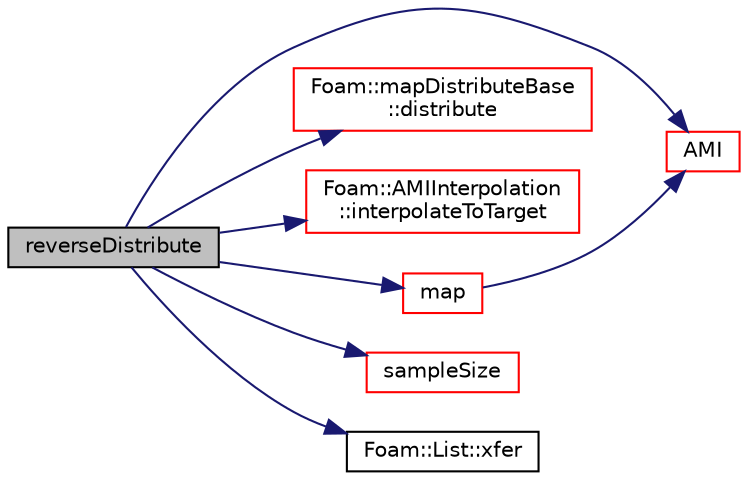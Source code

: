 digraph "reverseDistribute"
{
  bgcolor="transparent";
  edge [fontname="Helvetica",fontsize="10",labelfontname="Helvetica",labelfontsize="10"];
  node [fontname="Helvetica",fontsize="10",shape=record];
  rankdir="LR";
  Node5265 [label="reverseDistribute",height=0.2,width=0.4,color="black", fillcolor="grey75", style="filled", fontcolor="black"];
  Node5265 -> Node5266 [color="midnightblue",fontsize="10",style="solid",fontname="Helvetica"];
  Node5266 [label="AMI",height=0.2,width=0.4,color="red",URL="$a26225.html#ab75adcd6bcdc070558929c1dc61a2233",tooltip="Return reference to the AMI interpolator. "];
  Node5265 -> Node5578 [color="midnightblue",fontsize="10",style="solid",fontname="Helvetica"];
  Node5578 [label="Foam::mapDistributeBase\l::distribute",height=0.2,width=0.4,color="red",URL="$a28525.html#a333f631776644ef8e70cae68822cc5d5",tooltip="Distribute data. Note:schedule only used for Pstream::scheduled. "];
  Node5265 -> Node5584 [color="midnightblue",fontsize="10",style="solid",fontname="Helvetica"];
  Node5584 [label="Foam::AMIInterpolation\l::interpolateToTarget",height=0.2,width=0.4,color="red",URL="$a25997.html#af50afa88b6f02147062bf2415f997828",tooltip="Interpolate from source to target with supplied op. "];
  Node5265 -> Node5588 [color="midnightblue",fontsize="10",style="solid",fontname="Helvetica"];
  Node5588 [label="map",height=0.2,width=0.4,color="red",URL="$a26225.html#a0d1a7c7846db8dd8bd74f9de120d62f6",tooltip="Return reference to the parallel distribution map. "];
  Node5588 -> Node5266 [color="midnightblue",fontsize="10",style="solid",fontname="Helvetica"];
  Node5265 -> Node5604 [color="midnightblue",fontsize="10",style="solid",fontname="Helvetica"];
  Node5604 [label="sampleSize",height=0.2,width=0.4,color="red",URL="$a26225.html#a7e348da81551c80758c505e5c5140772",tooltip="Return size of mapped mesh/patch/boundary. "];
  Node5265 -> Node5717 [color="midnightblue",fontsize="10",style="solid",fontname="Helvetica"];
  Node5717 [label="Foam::List::xfer",height=0.2,width=0.4,color="black",URL="$a26833.html#a48f43ee271fb2edb0fb241b72af0e59c",tooltip="Transfer contents to the Xfer container. "];
}
